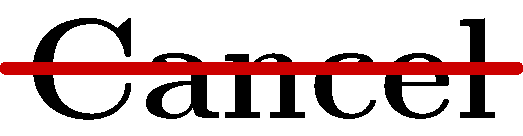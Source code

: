 label(scale(6)*"\textbf{Cancel}");
layer();
draw((min(currentpicture).x,0)--(max(currentpicture).x,0), 6bp + red * 0.8);

